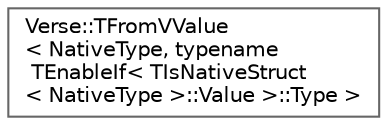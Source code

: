 digraph "Graphical Class Hierarchy"
{
 // INTERACTIVE_SVG=YES
 // LATEX_PDF_SIZE
  bgcolor="transparent";
  edge [fontname=Helvetica,fontsize=10,labelfontname=Helvetica,labelfontsize=10];
  node [fontname=Helvetica,fontsize=10,shape=box,height=0.2,width=0.4];
  rankdir="LR";
  Node0 [id="Node000000",label="Verse::TFromVValue\l\< NativeType, typename\l TEnableIf\< TIsNativeStruct\l\< NativeType \>::Value \>::Type \>",height=0.2,width=0.4,color="grey40", fillcolor="white", style="filled",URL="$d5/dcd/structVerse_1_1TFromVValue_3_01NativeType_00_01typename_01TEnableIf_3_01TIsNativeStruct_3_01Nati1b76ca0b54854aaa9661e722f14c239c.html",tooltip=" "];
}
